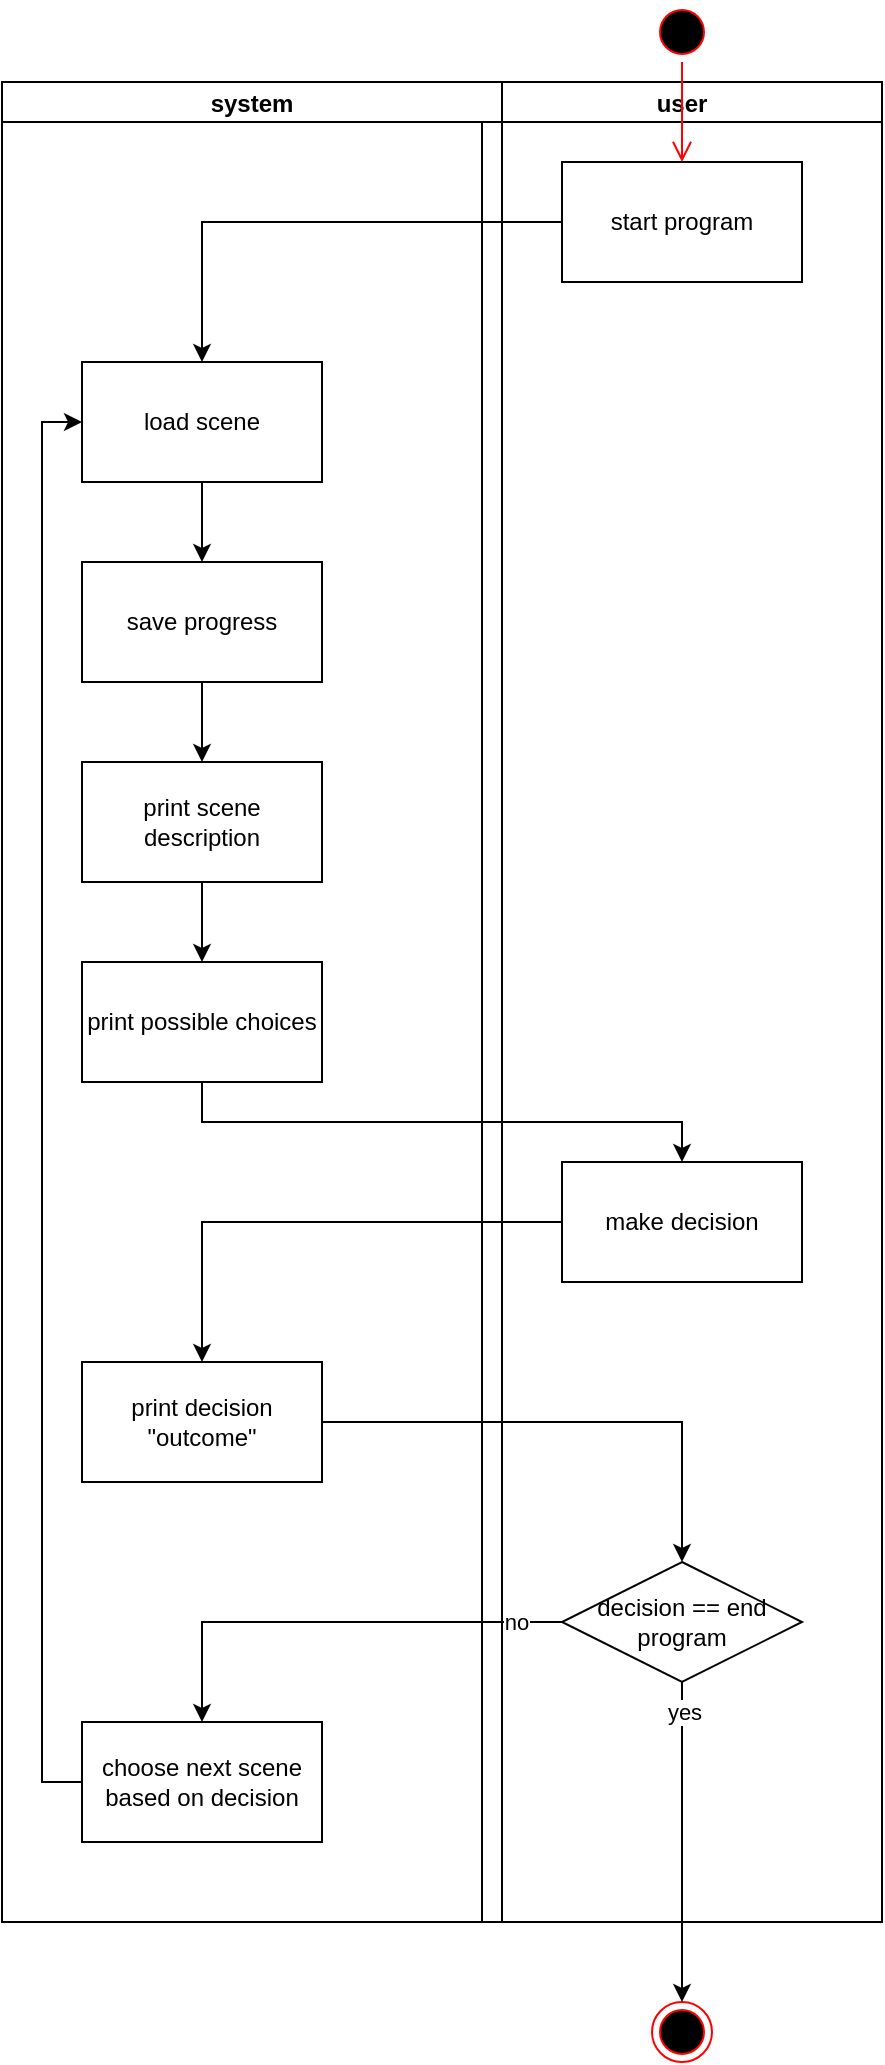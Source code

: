 <mxfile version="14.5.1" type="device"><diagram id="PLBIDmN5QM_ZuwNkncMV" name="Seite-1"><mxGraphModel dx="1385" dy="685" grid="1" gridSize="10" guides="1" tooltips="1" connect="1" arrows="1" fold="1" page="1" pageScale="1" pageWidth="827" pageHeight="1169" math="0" shadow="0"><root><mxCell id="0"/><mxCell id="1" parent="0"/><mxCell id="WNBzGnKwoAeZ_hkfi7TW-9" value="user" style="swimlane;startSize=20;" parent="1" vertex="1"><mxGeometry x="280" y="80" width="200" height="920" as="geometry"/></mxCell><mxCell id="WNBzGnKwoAeZ_hkfi7TW-8" value="make decision" style="rounded=0;whiteSpace=wrap;html=1;" parent="WNBzGnKwoAeZ_hkfi7TW-9" vertex="1"><mxGeometry x="40" y="540" width="120" height="60" as="geometry"/></mxCell><mxCell id="WNBzGnKwoAeZ_hkfi7TW-3" value="start program" style="rounded=0;whiteSpace=wrap;html=1;" parent="WNBzGnKwoAeZ_hkfi7TW-9" vertex="1"><mxGeometry x="40" y="40" width="120" height="60" as="geometry"/></mxCell><mxCell id="WNBzGnKwoAeZ_hkfi7TW-15" value="decision == end program" style="rhombus;whiteSpace=wrap;html=1;" parent="WNBzGnKwoAeZ_hkfi7TW-9" vertex="1"><mxGeometry x="40" y="740" width="120" height="60" as="geometry"/></mxCell><mxCell id="WNBzGnKwoAeZ_hkfi7TW-11" value="system" style="swimlane;startSize=20;" parent="1" vertex="1"><mxGeometry x="40" y="80" width="250" height="920" as="geometry"/></mxCell><mxCell id="WNBzGnKwoAeZ_hkfi7TW-12" value="print decision &quot;outcome&quot;" style="rounded=0;whiteSpace=wrap;html=1;" parent="WNBzGnKwoAeZ_hkfi7TW-11" vertex="1"><mxGeometry x="40" y="640" width="120" height="60" as="geometry"/></mxCell><mxCell id="WNBzGnKwoAeZ_hkfi7TW-39" style="edgeStyle=orthogonalEdgeStyle;rounded=0;orthogonalLoop=1;jettySize=auto;html=1;exitX=0;exitY=0.5;exitDx=0;exitDy=0;entryX=0;entryY=0.5;entryDx=0;entryDy=0;" parent="WNBzGnKwoAeZ_hkfi7TW-11" source="WNBzGnKwoAeZ_hkfi7TW-13" target="WNBzGnKwoAeZ_hkfi7TW-4" edge="1"><mxGeometry relative="1" as="geometry"/></mxCell><mxCell id="WNBzGnKwoAeZ_hkfi7TW-13" value="choose next scene based on decision" style="rounded=0;whiteSpace=wrap;html=1;" parent="WNBzGnKwoAeZ_hkfi7TW-11" vertex="1"><mxGeometry x="40" y="820" width="120" height="60" as="geometry"/></mxCell><mxCell id="WNBzGnKwoAeZ_hkfi7TW-23" style="edgeStyle=orthogonalEdgeStyle;rounded=0;orthogonalLoop=1;jettySize=auto;html=1;exitX=0.5;exitY=1;exitDx=0;exitDy=0;entryX=0.5;entryY=0;entryDx=0;entryDy=0;" parent="WNBzGnKwoAeZ_hkfi7TW-11" source="WNBzGnKwoAeZ_hkfi7TW-6" target="WNBzGnKwoAeZ_hkfi7TW-7" edge="1"><mxGeometry relative="1" as="geometry"/></mxCell><mxCell id="WNBzGnKwoAeZ_hkfi7TW-6" value="print scene description" style="rounded=0;whiteSpace=wrap;html=1;" parent="WNBzGnKwoAeZ_hkfi7TW-11" vertex="1"><mxGeometry x="40" y="340" width="120" height="60" as="geometry"/></mxCell><mxCell id="WNBzGnKwoAeZ_hkfi7TW-4" value="load scene" style="rounded=0;whiteSpace=wrap;html=1;" parent="WNBzGnKwoAeZ_hkfi7TW-11" vertex="1"><mxGeometry x="40" y="140" width="120" height="60" as="geometry"/></mxCell><mxCell id="WNBzGnKwoAeZ_hkfi7TW-22" style="edgeStyle=orthogonalEdgeStyle;rounded=0;orthogonalLoop=1;jettySize=auto;html=1;exitX=0.5;exitY=1;exitDx=0;exitDy=0;entryX=0.5;entryY=0;entryDx=0;entryDy=0;" parent="WNBzGnKwoAeZ_hkfi7TW-11" source="WNBzGnKwoAeZ_hkfi7TW-4" target="WNBzGnKwoAeZ_hkfi7TW-17" edge="1"><mxGeometry relative="1" as="geometry"/></mxCell><mxCell id="WNBzGnKwoAeZ_hkfi7TW-7" value="print possible choices" style="rounded=0;whiteSpace=wrap;html=1;" parent="WNBzGnKwoAeZ_hkfi7TW-11" vertex="1"><mxGeometry x="40" y="440" width="120" height="60" as="geometry"/></mxCell><mxCell id="8xBAYrkFUSUb_xsHOMJg-1" style="edgeStyle=orthogonalEdgeStyle;rounded=0;orthogonalLoop=1;jettySize=auto;html=1;exitX=0.5;exitY=1;exitDx=0;exitDy=0;" edge="1" parent="WNBzGnKwoAeZ_hkfi7TW-11" source="WNBzGnKwoAeZ_hkfi7TW-17" target="WNBzGnKwoAeZ_hkfi7TW-6"><mxGeometry relative="1" as="geometry"/></mxCell><mxCell id="WNBzGnKwoAeZ_hkfi7TW-17" value="save progress" style="rounded=0;whiteSpace=wrap;html=1;" parent="WNBzGnKwoAeZ_hkfi7TW-11" vertex="1"><mxGeometry x="40" y="240" width="120" height="60" as="geometry"/></mxCell><mxCell id="WNBzGnKwoAeZ_hkfi7TW-19" value="" style="ellipse;html=1;shape=startState;fillColor=#000000;strokeColor=#ff0000;" parent="1" vertex="1"><mxGeometry x="365" y="40" width="30" height="30" as="geometry"/></mxCell><mxCell id="WNBzGnKwoAeZ_hkfi7TW-20" value="" style="edgeStyle=orthogonalEdgeStyle;html=1;verticalAlign=bottom;endArrow=open;endSize=8;strokeColor=#ff0000;entryX=0.5;entryY=0;entryDx=0;entryDy=0;" parent="1" source="WNBzGnKwoAeZ_hkfi7TW-19" target="WNBzGnKwoAeZ_hkfi7TW-3" edge="1"><mxGeometry relative="1" as="geometry"><mxPoint x="380" y="130" as="targetPoint"/></mxGeometry></mxCell><mxCell id="WNBzGnKwoAeZ_hkfi7TW-21" style="edgeStyle=orthogonalEdgeStyle;rounded=0;orthogonalLoop=1;jettySize=auto;html=1;exitX=0;exitY=0.5;exitDx=0;exitDy=0;entryX=0.5;entryY=0;entryDx=0;entryDy=0;" parent="1" source="WNBzGnKwoAeZ_hkfi7TW-3" target="WNBzGnKwoAeZ_hkfi7TW-4" edge="1"><mxGeometry relative="1" as="geometry"/></mxCell><mxCell id="WNBzGnKwoAeZ_hkfi7TW-26" style="edgeStyle=orthogonalEdgeStyle;rounded=0;orthogonalLoop=1;jettySize=auto;html=1;exitX=0;exitY=0.5;exitDx=0;exitDy=0;entryX=0.5;entryY=0;entryDx=0;entryDy=0;" parent="1" source="WNBzGnKwoAeZ_hkfi7TW-15" target="WNBzGnKwoAeZ_hkfi7TW-13" edge="1"><mxGeometry relative="1" as="geometry"/></mxCell><mxCell id="WNBzGnKwoAeZ_hkfi7TW-27" value="no" style="edgeLabel;html=1;align=center;verticalAlign=middle;resizable=0;points=[];" parent="WNBzGnKwoAeZ_hkfi7TW-26" vertex="1" connectable="0"><mxGeometry x="-0.8" relative="1" as="geometry"><mxPoint as="offset"/></mxGeometry></mxCell><mxCell id="WNBzGnKwoAeZ_hkfi7TW-37" style="edgeStyle=orthogonalEdgeStyle;rounded=0;orthogonalLoop=1;jettySize=auto;html=1;exitX=0;exitY=0.5;exitDx=0;exitDy=0;entryX=0.5;entryY=0;entryDx=0;entryDy=0;" parent="1" source="WNBzGnKwoAeZ_hkfi7TW-8" target="WNBzGnKwoAeZ_hkfi7TW-12" edge="1"><mxGeometry relative="1" as="geometry"/></mxCell><mxCell id="WNBzGnKwoAeZ_hkfi7TW-38" style="edgeStyle=orthogonalEdgeStyle;rounded=0;orthogonalLoop=1;jettySize=auto;html=1;exitX=1;exitY=0.5;exitDx=0;exitDy=0;" parent="1" source="WNBzGnKwoAeZ_hkfi7TW-12" target="WNBzGnKwoAeZ_hkfi7TW-15" edge="1"><mxGeometry relative="1" as="geometry"/></mxCell><mxCell id="WNBzGnKwoAeZ_hkfi7TW-40" value="" style="ellipse;html=1;shape=endState;fillColor=#000000;strokeColor=#ff0000;" parent="1" vertex="1"><mxGeometry x="365" y="1040" width="30" height="30" as="geometry"/></mxCell><mxCell id="WNBzGnKwoAeZ_hkfi7TW-41" style="edgeStyle=orthogonalEdgeStyle;rounded=0;orthogonalLoop=1;jettySize=auto;html=1;exitX=0.5;exitY=1;exitDx=0;exitDy=0;entryX=0.5;entryY=0;entryDx=0;entryDy=0;" parent="1" source="WNBzGnKwoAeZ_hkfi7TW-15" target="WNBzGnKwoAeZ_hkfi7TW-40" edge="1"><mxGeometry relative="1" as="geometry"/></mxCell><mxCell id="WNBzGnKwoAeZ_hkfi7TW-42" value="yes" style="edgeLabel;html=1;align=center;verticalAlign=middle;resizable=0;points=[];" parent="WNBzGnKwoAeZ_hkfi7TW-41" vertex="1" connectable="0"><mxGeometry x="-0.821" y="1" relative="1" as="geometry"><mxPoint as="offset"/></mxGeometry></mxCell><mxCell id="8xBAYrkFUSUb_xsHOMJg-2" style="edgeStyle=orthogonalEdgeStyle;rounded=0;orthogonalLoop=1;jettySize=auto;html=1;exitX=0.5;exitY=1;exitDx=0;exitDy=0;entryX=0.5;entryY=0;entryDx=0;entryDy=0;" edge="1" parent="1" source="WNBzGnKwoAeZ_hkfi7TW-7" target="WNBzGnKwoAeZ_hkfi7TW-8"><mxGeometry relative="1" as="geometry"/></mxCell></root></mxGraphModel></diagram></mxfile>